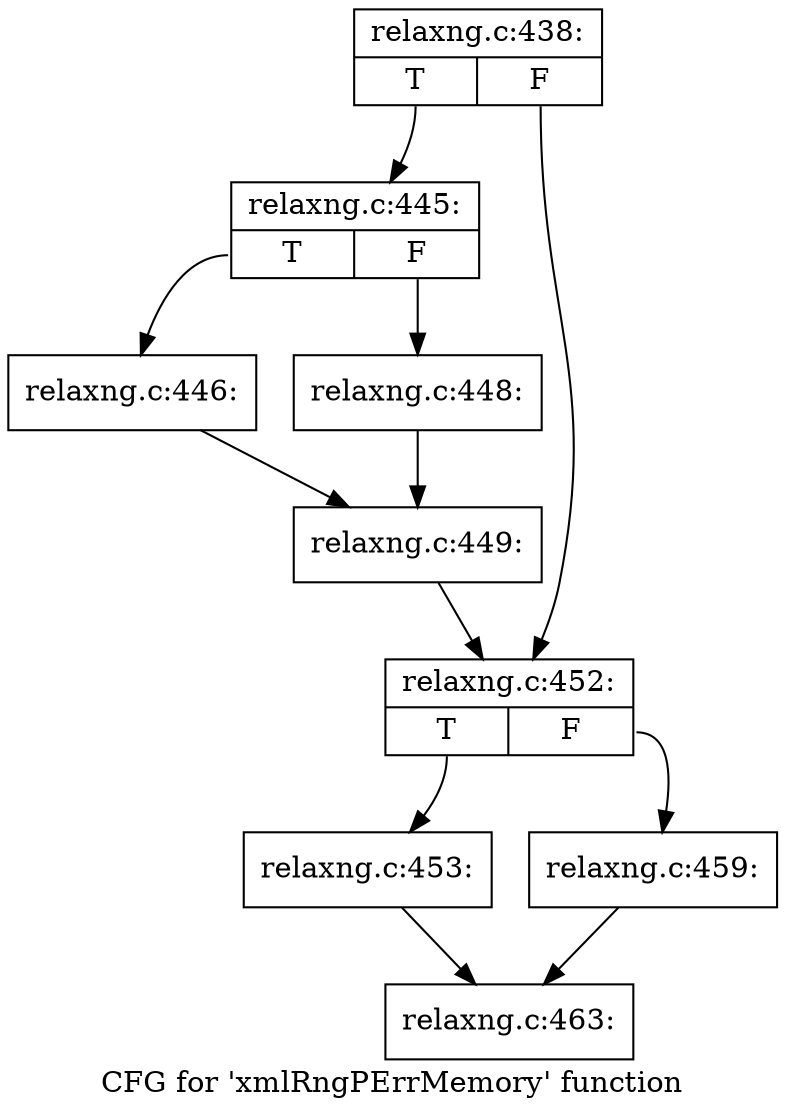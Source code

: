 digraph "CFG for 'xmlRngPErrMemory' function" {
	label="CFG for 'xmlRngPErrMemory' function";

	Node0x555e9c2e7be0 [shape=record,label="{relaxng.c:438:|{<s0>T|<s1>F}}"];
	Node0x555e9c2e7be0:s0 -> Node0x555e9c2ea470;
	Node0x555e9c2e7be0:s1 -> Node0x555e9c2ea4c0;
	Node0x555e9c2ea470 [shape=record,label="{relaxng.c:445:|{<s0>T|<s1>F}}"];
	Node0x555e9c2ea470:s0 -> Node0x555e9c2ea880;
	Node0x555e9c2ea470:s1 -> Node0x555e9c2ea920;
	Node0x555e9c2ea880 [shape=record,label="{relaxng.c:446:}"];
	Node0x555e9c2ea880 -> Node0x555e9c2ea8d0;
	Node0x555e9c2ea920 [shape=record,label="{relaxng.c:448:}"];
	Node0x555e9c2ea920 -> Node0x555e9c2ea8d0;
	Node0x555e9c2ea8d0 [shape=record,label="{relaxng.c:449:}"];
	Node0x555e9c2ea8d0 -> Node0x555e9c2ea4c0;
	Node0x555e9c2ea4c0 [shape=record,label="{relaxng.c:452:|{<s0>T|<s1>F}}"];
	Node0x555e9c2ea4c0:s0 -> Node0x555e9c2eb710;
	Node0x555e9c2ea4c0:s1 -> Node0x555e9c2eb7b0;
	Node0x555e9c2eb710 [shape=record,label="{relaxng.c:453:}"];
	Node0x555e9c2eb710 -> Node0x555e9c2eb760;
	Node0x555e9c2eb7b0 [shape=record,label="{relaxng.c:459:}"];
	Node0x555e9c2eb7b0 -> Node0x555e9c2eb760;
	Node0x555e9c2eb760 [shape=record,label="{relaxng.c:463:}"];
}
